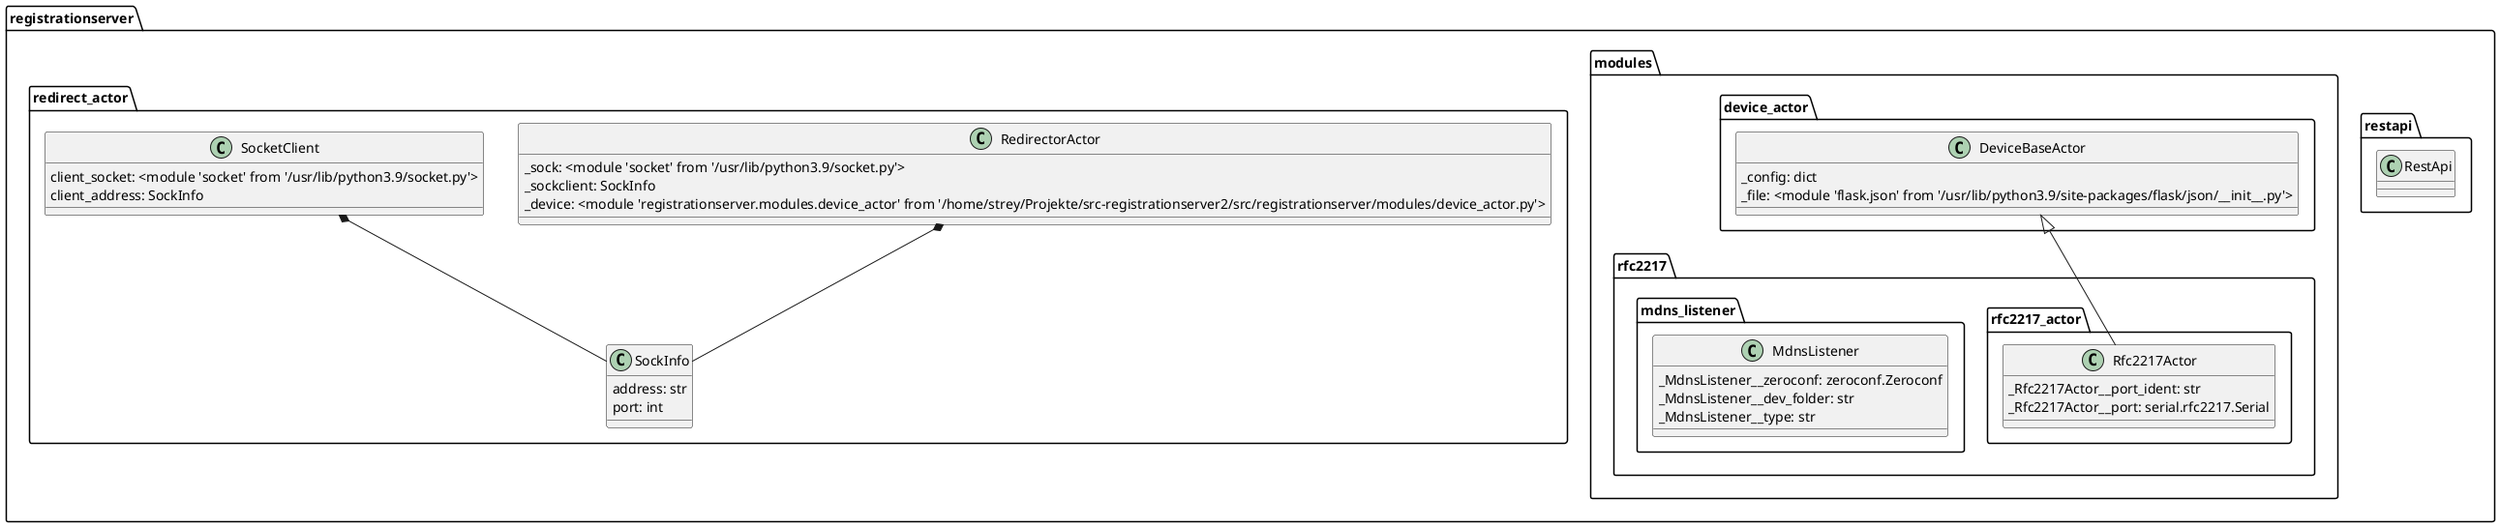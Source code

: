 @startuml
class registrationserver.restapi.RestApi {
}
class registrationserver.modules.device_actor.DeviceBaseActor {
  _config: dict
  _file: <module 'flask.json' from '/usr/lib/python3.9/site-packages/flask/json/__init__.py'>
}
class registrationserver.modules.rfc2217.rfc2217_actor.Rfc2217Actor {
  _Rfc2217Actor__port_ident: str
  _Rfc2217Actor__port: serial.rfc2217.Serial
}
class registrationserver.modules.rfc2217.mdns_listener.MdnsListener {
  _MdnsListener__zeroconf: zeroconf.Zeroconf
  _MdnsListener__dev_folder: str
  _MdnsListener__type: str
}
class registrationserver.redirect_actor.RedirectorActor {
  _sock: <module 'socket' from '/usr/lib/python3.9/socket.py'>
  _sockclient: SockInfo
  _device: <module 'registrationserver.modules.device_actor' from '/home/strey/Projekte/src-registrationserver2/src/registrationserver/modules/device_actor.py'>
}
class registrationserver.redirect_actor.SockInfo {
  address: str
  port: int
}
class registrationserver.redirect_actor.SocketClient {
  client_socket: <module 'socket' from '/usr/lib/python3.9/socket.py'>
  client_address: SockInfo
}
registrationserver.modules.device_actor.DeviceBaseActor <|-- registrationserver.modules.rfc2217.rfc2217_actor.Rfc2217Actor
registrationserver.redirect_actor.RedirectorActor *-- registrationserver.redirect_actor.SockInfo
registrationserver.redirect_actor.SocketClient *-- registrationserver.redirect_actor.SockInfo
@enduml
